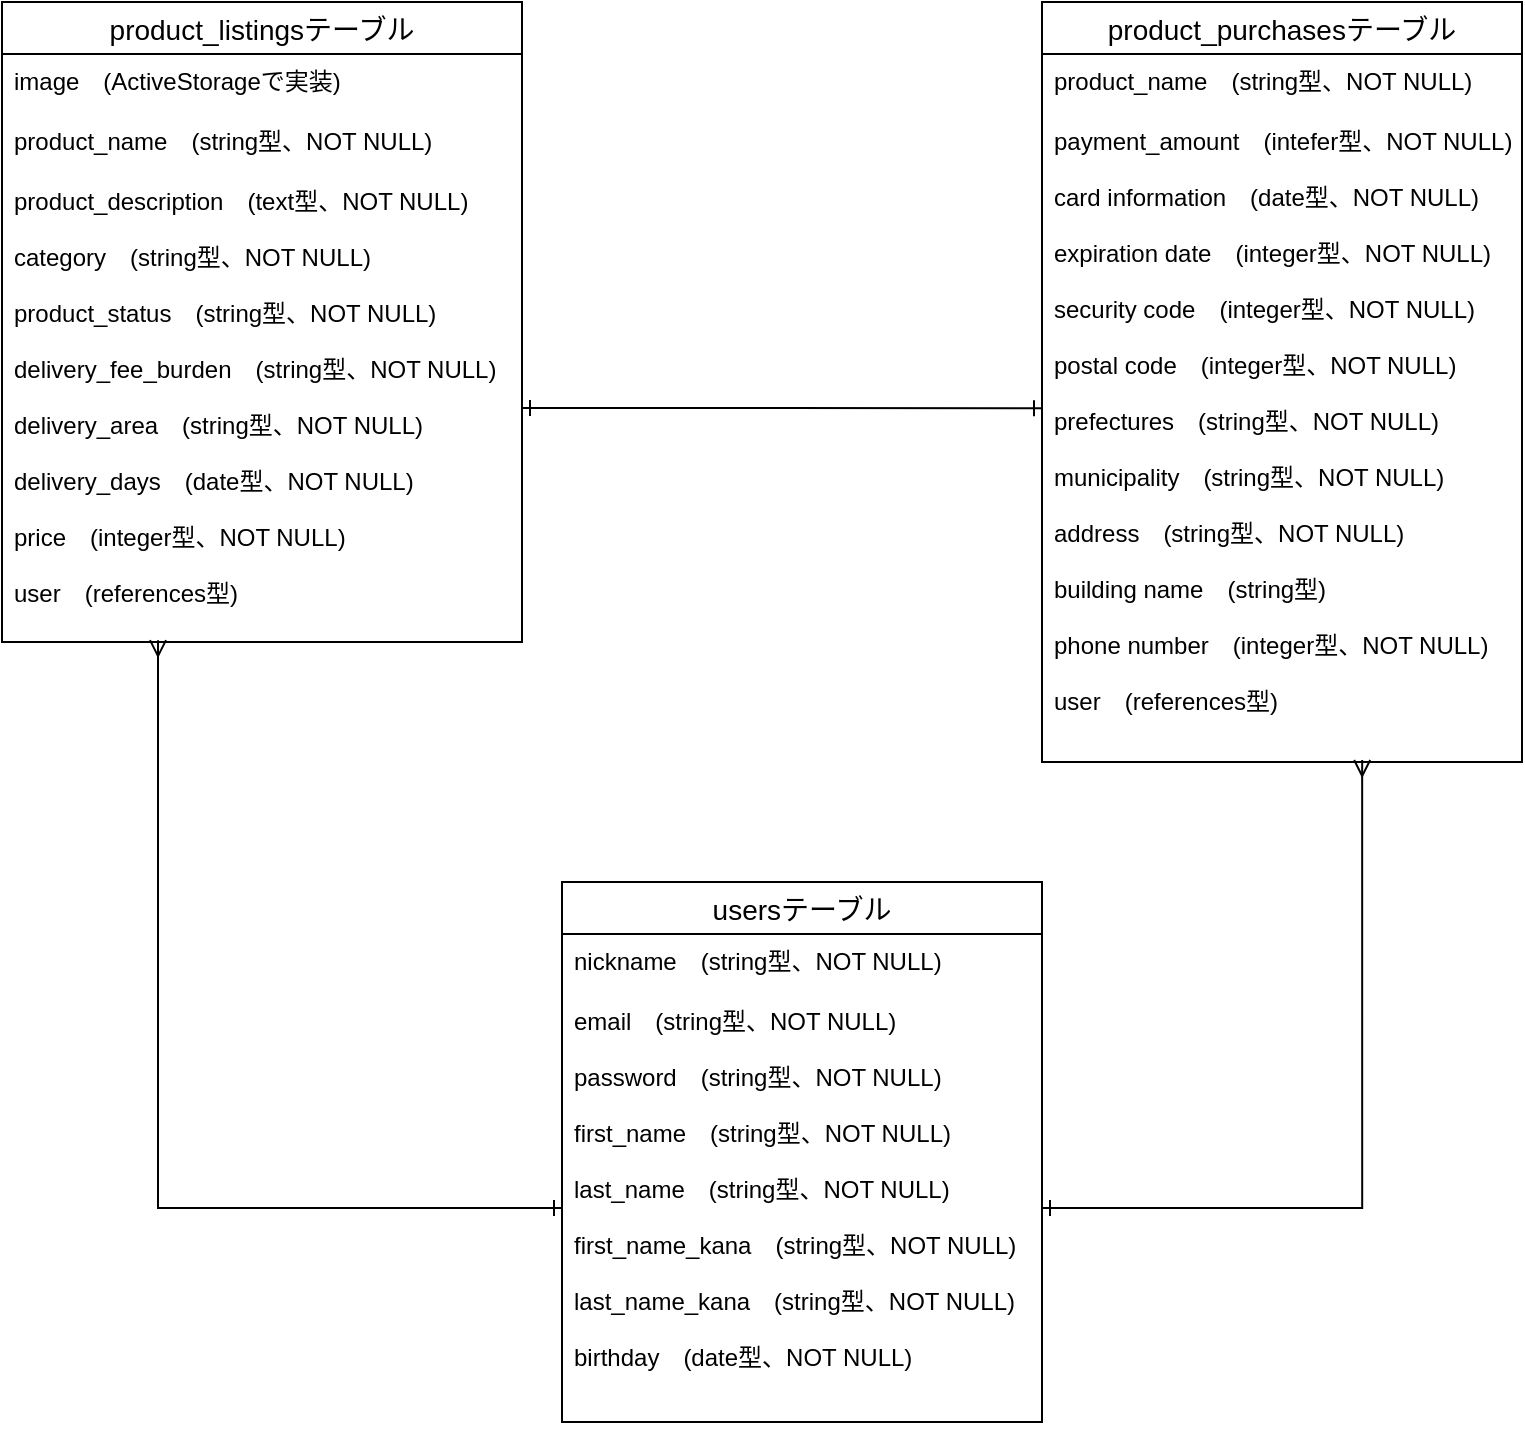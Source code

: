 <mxfile version="14.2.4" type="embed">
    <diagram id="S1UiE45yGpBufWka4Kf7" name="ページ1">
        <mxGraphModel dx="374" dy="777" grid="1" gridSize="10" guides="1" tooltips="1" connect="1" arrows="1" fold="1" page="1" pageScale="1" pageWidth="827" pageHeight="1169" math="0" shadow="0">
            <root>
                <mxCell id="0"/>
                <mxCell id="1" parent="0"/>
                <mxCell id="2" value="usersテーブル" style="swimlane;fontStyle=0;childLayout=stackLayout;horizontal=1;startSize=26;horizontalStack=0;resizeParent=1;resizeParentMax=0;resizeLast=0;collapsible=1;marginBottom=0;align=center;fontSize=14;" parent="1" vertex="1">
                    <mxGeometry x="320" y="480" width="240" height="270" as="geometry"/>
                </mxCell>
                <mxCell id="4" value="nickname　(string型、NOT NULL)" style="text;strokeColor=none;fillColor=none;spacingLeft=4;spacingRight=4;overflow=hidden;rotatable=0;points=[[0,0.5],[1,0.5]];portConstraint=eastwest;fontSize=12;" parent="2" vertex="1">
                    <mxGeometry y="26" width="240" height="30" as="geometry"/>
                </mxCell>
                <mxCell id="181" value="email　(string型、NOT NULL)&#10;&#10;password　(string型、NOT NULL)&#10;&#10;first_name　(string型、NOT NULL)&#10;&#10;last_name　(string型、NOT NULL)&#10;&#10;first_name_kana　(string型、NOT NULL)&#10;&#10;last_name_kana　(string型、NOT NULL)&#10;&#10;birthday　(date型、NOT NULL)&#10;&#10;&#10;" style="text;strokeColor=none;fillColor=none;spacingLeft=4;spacingRight=4;overflow=hidden;rotatable=0;points=[[0,0.5],[1,0.5]];portConstraint=eastwest;fontSize=12;" vertex="1" parent="2">
                    <mxGeometry y="56" width="240" height="214" as="geometry"/>
                </mxCell>
                <mxCell id="6" value="product_purchasesテーブル" style="swimlane;fontStyle=0;childLayout=stackLayout;horizontal=1;startSize=26;horizontalStack=0;resizeParent=1;resizeParentMax=0;resizeLast=0;collapsible=1;marginBottom=0;align=center;fontSize=14;" parent="1" vertex="1">
                    <mxGeometry x="560" y="40" width="240" height="380" as="geometry"/>
                </mxCell>
                <mxCell id="7" value="product_name　(string型、NOT NULL)" style="text;strokeColor=none;fillColor=none;spacingLeft=4;spacingRight=4;overflow=hidden;rotatable=0;points=[[0,0.5],[1,0.5]];portConstraint=eastwest;fontSize=12;" parent="6" vertex="1">
                    <mxGeometry y="26" width="240" height="30" as="geometry"/>
                </mxCell>
                <mxCell id="9" value="payment_amount　(intefer型、NOT NULL)&#10;&#10;card information　(date型、NOT NULL)&#10;&#10;expiration date　(integer型、NOT NULL)&#10;&#10;security code　(integer型、NOT NULL)&#10;&#10;postal code　(integer型、NOT NULL)&#10;&#10;prefectures　(string型、NOT NULL)&#10;&#10;municipality　(string型、NOT NULL)&#10;&#10;address　(string型、NOT NULL)&#10;&#10;building name　(string型)&#10;&#10;phone number　(integer型、NOT NULL)&#10;&#10;user　(references型)&#10;&#10;&#10;&#10;&#10;&#10;&#10;&#10;&#10;&#10;&#10;&#10;&#10;&#10;&#10;&#10;&#10;&#10;&#10;&#10;&#10;" style="text;strokeColor=none;fillColor=none;spacingLeft=4;spacingRight=4;overflow=hidden;rotatable=0;points=[[0,0.5],[1,0.5]];portConstraint=eastwest;fontSize=12;" parent="6" vertex="1">
                    <mxGeometry y="56" width="240" height="324" as="geometry"/>
                </mxCell>
                <mxCell id="10" value="product_listingsテーブル" style="swimlane;fontStyle=0;childLayout=stackLayout;horizontal=1;startSize=26;horizontalStack=0;resizeParent=1;resizeParentMax=0;resizeLast=0;collapsible=1;marginBottom=0;align=center;fontSize=14;" parent="1" vertex="1">
                    <mxGeometry x="40" y="40" width="260" height="320" as="geometry"/>
                </mxCell>
                <mxCell id="11" value="image　(ActiveStorageで実装)" style="text;strokeColor=none;fillColor=none;spacingLeft=4;spacingRight=4;overflow=hidden;rotatable=0;points=[[0,0.5],[1,0.5]];portConstraint=eastwest;fontSize=12;" parent="10" vertex="1">
                    <mxGeometry y="26" width="260" height="30" as="geometry"/>
                </mxCell>
                <mxCell id="12" value="product_name　(string型、NOT NULL)" style="text;strokeColor=none;fillColor=none;spacingLeft=4;spacingRight=4;overflow=hidden;rotatable=0;points=[[0,0.5],[1,0.5]];portConstraint=eastwest;fontSize=12;" parent="10" vertex="1">
                    <mxGeometry y="56" width="260" height="30" as="geometry"/>
                </mxCell>
                <mxCell id="13" value="product_description　(text型、NOT NULL)&#10;&#10;category　(string型、NOT NULL)&#10;&#10;product_status　(string型、NOT NULL)&#10;&#10;delivery_fee_burden　(string型、NOT NULL)&#10;&#10;delivery_area　(string型、NOT NULL)&#10;&#10;delivery_days　(date型、NOT NULL)&#10;&#10;price　(integer型、NOT NULL)&#10;&#10;user　(references型)" style="text;strokeColor=none;fillColor=none;spacingLeft=4;spacingRight=4;overflow=hidden;rotatable=0;points=[[0,0.5],[1,0.5]];portConstraint=eastwest;fontSize=12;" parent="10" vertex="1">
                    <mxGeometry y="86" width="260" height="234" as="geometry"/>
                </mxCell>
                <mxCell id="180" style="edgeStyle=orthogonalEdgeStyle;rounded=0;orthogonalLoop=1;jettySize=auto;html=1;entryX=0;entryY=0.454;entryDx=0;entryDy=0;entryPerimeter=0;startArrow=ERone;startFill=0;endArrow=ERone;endFill=0;" edge="1" parent="1" source="13" target="9">
                    <mxGeometry relative="1" as="geometry"/>
                </mxCell>
                <mxCell id="182" style="edgeStyle=orthogonalEdgeStyle;rounded=0;orthogonalLoop=1;jettySize=auto;html=1;startArrow=ERone;startFill=0;endArrow=ERmany;endFill=0;entryX=0.3;entryY=0.996;entryDx=0;entryDy=0;entryPerimeter=0;" edge="1" parent="1" source="181" target="13">
                    <mxGeometry relative="1" as="geometry">
                        <mxPoint x="160" y="643" as="targetPoint"/>
                    </mxGeometry>
                </mxCell>
                <mxCell id="183" style="edgeStyle=orthogonalEdgeStyle;rounded=0;orthogonalLoop=1;jettySize=auto;html=1;startArrow=ERone;startFill=0;endArrow=ERmany;endFill=0;entryX=0.667;entryY=0.997;entryDx=0;entryDy=0;entryPerimeter=0;" edge="1" parent="1" source="181" target="9">
                    <mxGeometry relative="1" as="geometry">
                        <mxPoint x="700" y="643" as="targetPoint"/>
                    </mxGeometry>
                </mxCell>
            </root>
        </mxGraphModel>
    </diagram>
</mxfile>